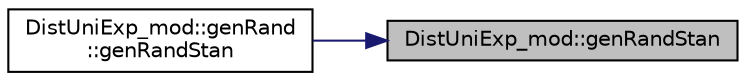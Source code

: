 digraph "DistUniExp_mod::genRandStan"
{
 // LATEX_PDF_SIZE
  edge [fontname="Helvetica",fontsize="10",labelfontname="Helvetica",labelfontsize="10"];
  node [fontname="Helvetica",fontsize="10",shape=record];
  rankdir="RL";
  Node1 [label="DistUniExp_mod::genRandStan",height=0.2,width=0.4,color="black", fillcolor="grey75", style="filled", fontcolor="black",tooltip="Return a random Exponential-distributed value whose mean is ."];
  Node1 -> Node2 [dir="back",color="midnightblue",fontsize="10",style="solid",fontname="Helvetica"];
  Node2 [label="DistUniExp_mod::genRand\l::genRandStan",height=0.2,width=0.4,color="black", fillcolor="white", style="filled",URL="$interfaceDistUniExp__mod_1_1genRand.html#a3d858c2c186d7423c4ee8be2c660ce1b",tooltip="Return a random Exponential-distributed value whose mean is ."];
}

